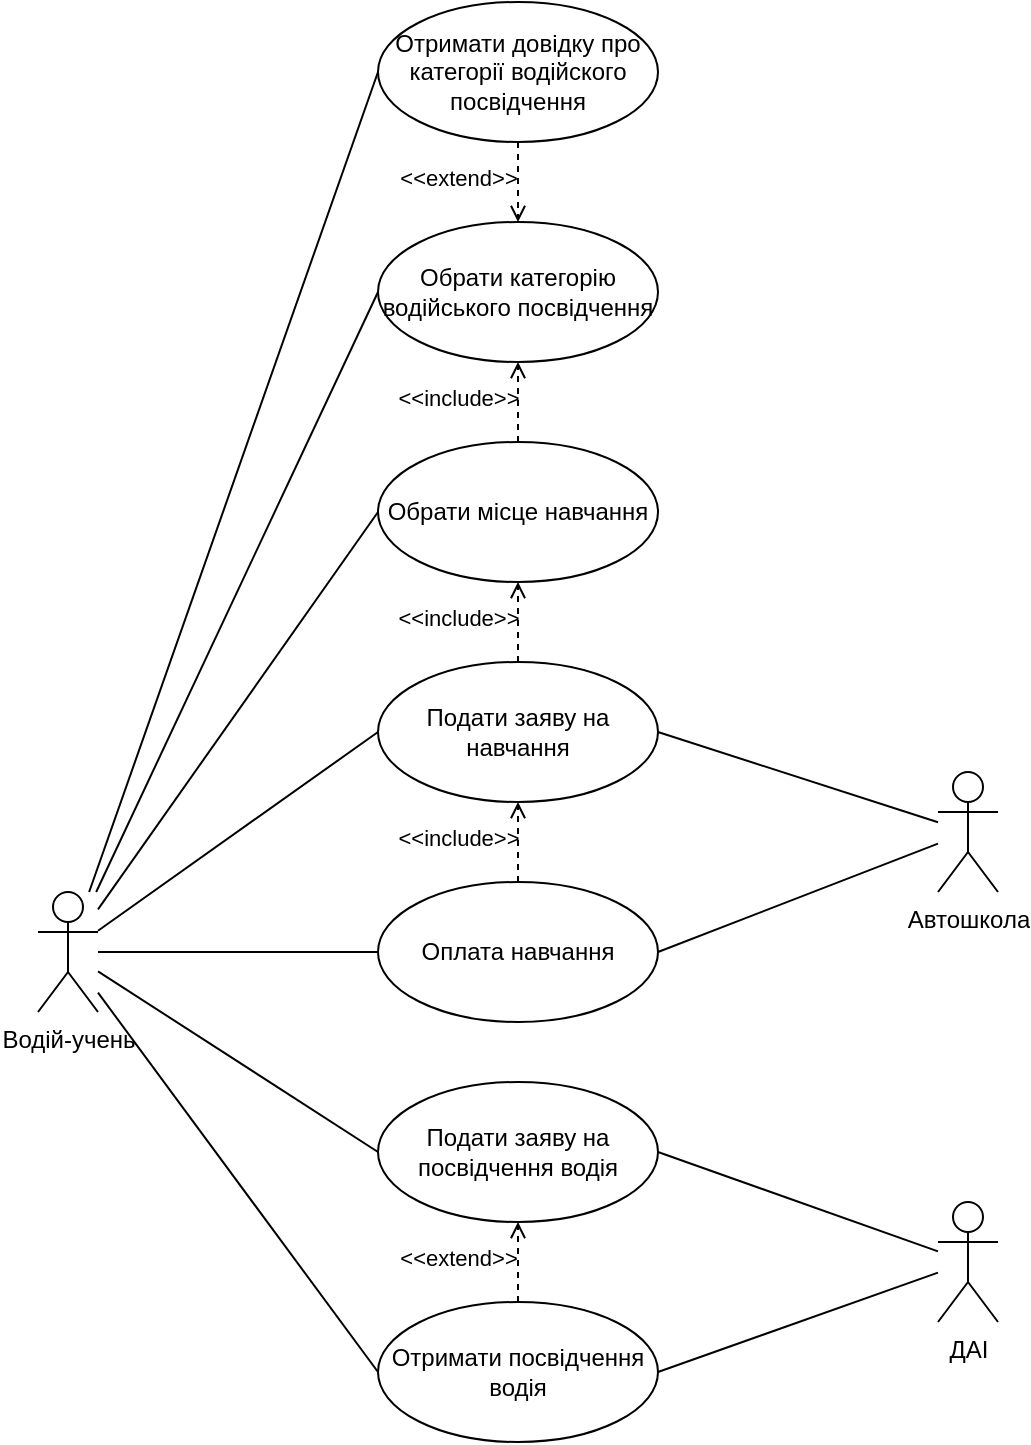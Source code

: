 <mxfile version="14.4.6" type="google"><diagram name="Page-1" id="b5b7bab2-c9e2-2cf4-8b2a-24fd1a2a6d21"><mxGraphModel dx="1141" dy="918" grid="1" gridSize="10" guides="1" tooltips="1" connect="1" arrows="1" fold="1" page="1" pageScale="1" pageWidth="827" pageHeight="1169" background="#ffffff" math="0" shadow="0"><root><mxCell id="0"/><mxCell id="1" parent="0"/><mxCell id="ZJaVO5mgoTidnv8EHyPt-96" value="&lt;div&gt;Водій-учень&lt;/div&gt;" style="shape=umlActor;verticalLabelPosition=bottom;verticalAlign=top;html=1;" vertex="1" parent="1"><mxGeometry x="210" y="445" width="30" height="60" as="geometry"/></mxCell><mxCell id="ZJaVO5mgoTidnv8EHyPt-97" value="ДАІ" style="shape=umlActor;verticalLabelPosition=bottom;verticalAlign=top;html=1;" vertex="1" parent="1"><mxGeometry x="660" y="600" width="30" height="60" as="geometry"/></mxCell><mxCell id="ZJaVO5mgoTidnv8EHyPt-98" value="Обрати місце навчання" style="ellipse;whiteSpace=wrap;html=1;" vertex="1" parent="1"><mxGeometry x="380" y="220" width="140" height="70" as="geometry"/></mxCell><mxCell id="ZJaVO5mgoTidnv8EHyPt-99" style="rounded=0;orthogonalLoop=1;jettySize=auto;html=1;exitX=0;exitY=0.5;exitDx=0;exitDy=0;endArrow=none;endFill=0;" edge="1" parent="1" source="ZJaVO5mgoTidnv8EHyPt-100" target="ZJaVO5mgoTidnv8EHyPt-96"><mxGeometry relative="1" as="geometry"/></mxCell><mxCell id="ZJaVO5mgoTidnv8EHyPt-100" value="Обрати категорію водійського посвідчення" style="ellipse;whiteSpace=wrap;html=1;" vertex="1" parent="1"><mxGeometry x="380" y="110" width="140" height="70" as="geometry"/></mxCell><mxCell id="ZJaVO5mgoTidnv8EHyPt-101" value="&amp;lt;&amp;lt;include&amp;gt;&amp;gt;" style="html=1;verticalAlign=bottom;labelBackgroundColor=none;endArrow=open;endFill=0;dashed=1;exitX=0.5;exitY=0;exitDx=0;exitDy=0;entryX=0.5;entryY=1;entryDx=0;entryDy=0;" edge="1" parent="1" source="ZJaVO5mgoTidnv8EHyPt-98" target="ZJaVO5mgoTidnv8EHyPt-100"><mxGeometry x="-0.333" y="30" width="160" relative="1" as="geometry"><mxPoint x="580" y="160" as="sourcePoint"/><mxPoint x="740" y="160" as="targetPoint"/><mxPoint as="offset"/></mxGeometry></mxCell><mxCell id="ZJaVO5mgoTidnv8EHyPt-102" style="rounded=0;orthogonalLoop=1;jettySize=auto;html=1;exitX=0;exitY=0.5;exitDx=0;exitDy=0;endArrow=none;endFill=0;" edge="1" parent="1" source="ZJaVO5mgoTidnv8EHyPt-98" target="ZJaVO5mgoTidnv8EHyPt-96"><mxGeometry relative="1" as="geometry"><mxPoint x="430.0" y="340" as="sourcePoint"/><mxPoint x="330" y="474.783" as="targetPoint"/></mxGeometry></mxCell><mxCell id="ZJaVO5mgoTidnv8EHyPt-103" value="Оплата навчання" style="ellipse;whiteSpace=wrap;html=1;" vertex="1" parent="1"><mxGeometry x="380" y="440" width="140" height="70" as="geometry"/></mxCell><mxCell id="ZJaVO5mgoTidnv8EHyPt-104" value="Автошкола" style="shape=umlActor;verticalLabelPosition=bottom;verticalAlign=top;html=1;" vertex="1" parent="1"><mxGeometry x="660" y="385" width="30" height="60" as="geometry"/></mxCell><mxCell id="ZJaVO5mgoTidnv8EHyPt-105" style="rounded=0;orthogonalLoop=1;jettySize=auto;html=1;endArrow=none;endFill=0;entryX=1;entryY=0.5;entryDx=0;entryDy=0;" edge="1" parent="1" source="ZJaVO5mgoTidnv8EHyPt-104" target="ZJaVO5mgoTidnv8EHyPt-103"><mxGeometry relative="1" as="geometry"><mxPoint x="390.0" y="135" as="sourcePoint"/><mxPoint x="290" y="269.783" as="targetPoint"/></mxGeometry></mxCell><mxCell id="ZJaVO5mgoTidnv8EHyPt-106" style="rounded=0;orthogonalLoop=1;jettySize=auto;html=1;endArrow=none;endFill=0;entryX=0;entryY=0.5;entryDx=0;entryDy=0;" edge="1" parent="1" source="ZJaVO5mgoTidnv8EHyPt-96" target="ZJaVO5mgoTidnv8EHyPt-103"><mxGeometry relative="1" as="geometry"><mxPoint x="640" y="385" as="sourcePoint"/><mxPoint x="530.0" y="385" as="targetPoint"/></mxGeometry></mxCell><mxCell id="ZJaVO5mgoTidnv8EHyPt-107" value="&amp;lt;&amp;lt;include&amp;gt;&amp;gt;" style="html=1;verticalAlign=bottom;labelBackgroundColor=none;endArrow=open;endFill=0;dashed=1;exitX=0.5;exitY=0;exitDx=0;exitDy=0;entryX=0.5;entryY=1;entryDx=0;entryDy=0;" edge="1" parent="1" source="ZJaVO5mgoTidnv8EHyPt-103" target="ZJaVO5mgoTidnv8EHyPt-108"><mxGeometry x="-0.333" y="30" width="160" relative="1" as="geometry"><mxPoint x="460" y="230" as="sourcePoint"/><mxPoint x="460" y="170" as="targetPoint"/><mxPoint as="offset"/></mxGeometry></mxCell><mxCell id="ZJaVO5mgoTidnv8EHyPt-108" value="Подати заяву на навчання" style="ellipse;whiteSpace=wrap;html=1;" vertex="1" parent="1"><mxGeometry x="380" y="330" width="140" height="70" as="geometry"/></mxCell><mxCell id="ZJaVO5mgoTidnv8EHyPt-109" value="&amp;lt;&amp;lt;include&amp;gt;&amp;gt;" style="html=1;verticalAlign=bottom;labelBackgroundColor=none;endArrow=open;endFill=0;dashed=1;exitX=0.5;exitY=0;exitDx=0;exitDy=0;entryX=0.5;entryY=1;entryDx=0;entryDy=0;" edge="1" parent="1" source="ZJaVO5mgoTidnv8EHyPt-108" target="ZJaVO5mgoTidnv8EHyPt-98"><mxGeometry x="-0.333" y="30" width="160" relative="1" as="geometry"><mxPoint x="550" y="105" as="sourcePoint"/><mxPoint x="540" y="165" as="targetPoint"/><mxPoint as="offset"/></mxGeometry></mxCell><mxCell id="ZJaVO5mgoTidnv8EHyPt-110" style="rounded=0;orthogonalLoop=1;jettySize=auto;html=1;endArrow=none;endFill=0;exitX=1;exitY=0.5;exitDx=0;exitDy=0;" edge="1" parent="1" source="ZJaVO5mgoTidnv8EHyPt-108" target="ZJaVO5mgoTidnv8EHyPt-104"><mxGeometry relative="1" as="geometry"><mxPoint x="640" y="397" as="sourcePoint"/><mxPoint x="530.0" y="485" as="targetPoint"/></mxGeometry></mxCell><mxCell id="ZJaVO5mgoTidnv8EHyPt-111" style="rounded=0;orthogonalLoop=1;jettySize=auto;html=1;exitX=0;exitY=0.5;exitDx=0;exitDy=0;endArrow=none;endFill=0;" edge="1" parent="1" source="ZJaVO5mgoTidnv8EHyPt-108" target="ZJaVO5mgoTidnv8EHyPt-96"><mxGeometry relative="1" as="geometry"><mxPoint x="390.0" y="245" as="sourcePoint"/><mxPoint x="290" y="284.13" as="targetPoint"/></mxGeometry></mxCell><mxCell id="ZJaVO5mgoTidnv8EHyPt-112" value="Отримати посвідчення водія" style="ellipse;whiteSpace=wrap;html=1;" vertex="1" parent="1"><mxGeometry x="380" y="650" width="140" height="70" as="geometry"/></mxCell><mxCell id="ZJaVO5mgoTidnv8EHyPt-113" style="rounded=0;orthogonalLoop=1;jettySize=auto;html=1;endArrow=none;endFill=0;entryX=0;entryY=0.5;entryDx=0;entryDy=0;" edge="1" parent="1" source="ZJaVO5mgoTidnv8EHyPt-96" target="ZJaVO5mgoTidnv8EHyPt-112"><mxGeometry relative="1" as="geometry"><mxPoint x="290" y="485" as="sourcePoint"/><mxPoint x="390" y="485" as="targetPoint"/></mxGeometry></mxCell><mxCell id="ZJaVO5mgoTidnv8EHyPt-114" style="rounded=0;orthogonalLoop=1;jettySize=auto;html=1;endArrow=none;endFill=0;entryX=1;entryY=0.5;entryDx=0;entryDy=0;" edge="1" parent="1" source="ZJaVO5mgoTidnv8EHyPt-97" target="ZJaVO5mgoTidnv8EHyPt-112"><mxGeometry relative="1" as="geometry"><mxPoint x="290" y="502.391" as="sourcePoint"/><mxPoint x="380" y="575" as="targetPoint"/></mxGeometry></mxCell><mxCell id="ZJaVO5mgoTidnv8EHyPt-115" value="Подати заяву на посвідчення водія" style="ellipse;whiteSpace=wrap;html=1;" vertex="1" parent="1"><mxGeometry x="380" y="540" width="140" height="70" as="geometry"/></mxCell><mxCell id="ZJaVO5mgoTidnv8EHyPt-116" style="rounded=0;orthogonalLoop=1;jettySize=auto;html=1;endArrow=none;endFill=0;exitX=1;exitY=0.5;exitDx=0;exitDy=0;" edge="1" parent="1" source="ZJaVO5mgoTidnv8EHyPt-115" target="ZJaVO5mgoTidnv8EHyPt-97"><mxGeometry relative="1" as="geometry"><mxPoint x="640" y="636.6" as="sourcePoint"/><mxPoint x="530" y="685" as="targetPoint"/></mxGeometry></mxCell><mxCell id="ZJaVO5mgoTidnv8EHyPt-117" style="rounded=0;orthogonalLoop=1;jettySize=auto;html=1;endArrow=none;endFill=0;entryX=0;entryY=0.5;entryDx=0;entryDy=0;" edge="1" parent="1" source="ZJaVO5mgoTidnv8EHyPt-96" target="ZJaVO5mgoTidnv8EHyPt-115"><mxGeometry relative="1" as="geometry"><mxPoint x="540" y="615" as="sourcePoint"/><mxPoint x="650" y="645.8" as="targetPoint"/></mxGeometry></mxCell><mxCell id="ZJaVO5mgoTidnv8EHyPt-118" value="&amp;lt;&amp;lt;extend&amp;gt;&amp;gt;" style="html=1;verticalAlign=bottom;labelBackgroundColor=none;endArrow=open;endFill=0;dashed=1;exitX=0.5;exitY=0;exitDx=0;exitDy=0;entryX=0.5;entryY=1;entryDx=0;entryDy=0;" edge="1" parent="1" source="ZJaVO5mgoTidnv8EHyPt-112" target="ZJaVO5mgoTidnv8EHyPt-115"><mxGeometry x="-0.333" y="30" width="160" relative="1" as="geometry"><mxPoint x="460" y="310" as="sourcePoint"/><mxPoint x="460" y="255" as="targetPoint"/><mxPoint as="offset"/></mxGeometry></mxCell><mxCell id="ZJaVO5mgoTidnv8EHyPt-123" value="Отримати довідку про категорії водійского посвідчення" style="ellipse;whiteSpace=wrap;html=1;" vertex="1" parent="1"><mxGeometry x="380" width="140" height="70" as="geometry"/></mxCell><mxCell id="ZJaVO5mgoTidnv8EHyPt-124" value="&amp;lt;&amp;lt;extend&amp;gt;&amp;gt;" style="html=1;verticalAlign=bottom;labelBackgroundColor=none;endArrow=open;endFill=0;dashed=1;entryX=0.5;entryY=0;entryDx=0;entryDy=0;exitX=0.5;exitY=1;exitDx=0;exitDy=0;" edge="1" parent="1" source="ZJaVO5mgoTidnv8EHyPt-123" target="ZJaVO5mgoTidnv8EHyPt-100"><mxGeometry x="0.333" y="-30" width="160" relative="1" as="geometry"><mxPoint x="550" y="10" as="sourcePoint"/><mxPoint x="730" y="200" as="targetPoint"/><mxPoint as="offset"/></mxGeometry></mxCell><mxCell id="ZJaVO5mgoTidnv8EHyPt-125" style="rounded=0;orthogonalLoop=1;jettySize=auto;html=1;exitX=0;exitY=0.5;exitDx=0;exitDy=0;endArrow=none;endFill=0;" edge="1" parent="1" source="ZJaVO5mgoTidnv8EHyPt-123" target="ZJaVO5mgoTidnv8EHyPt-96"><mxGeometry relative="1" as="geometry"><mxPoint x="390" y="155" as="sourcePoint"/><mxPoint x="249.091" y="455" as="targetPoint"/></mxGeometry></mxCell></root></mxGraphModel></diagram></mxfile>